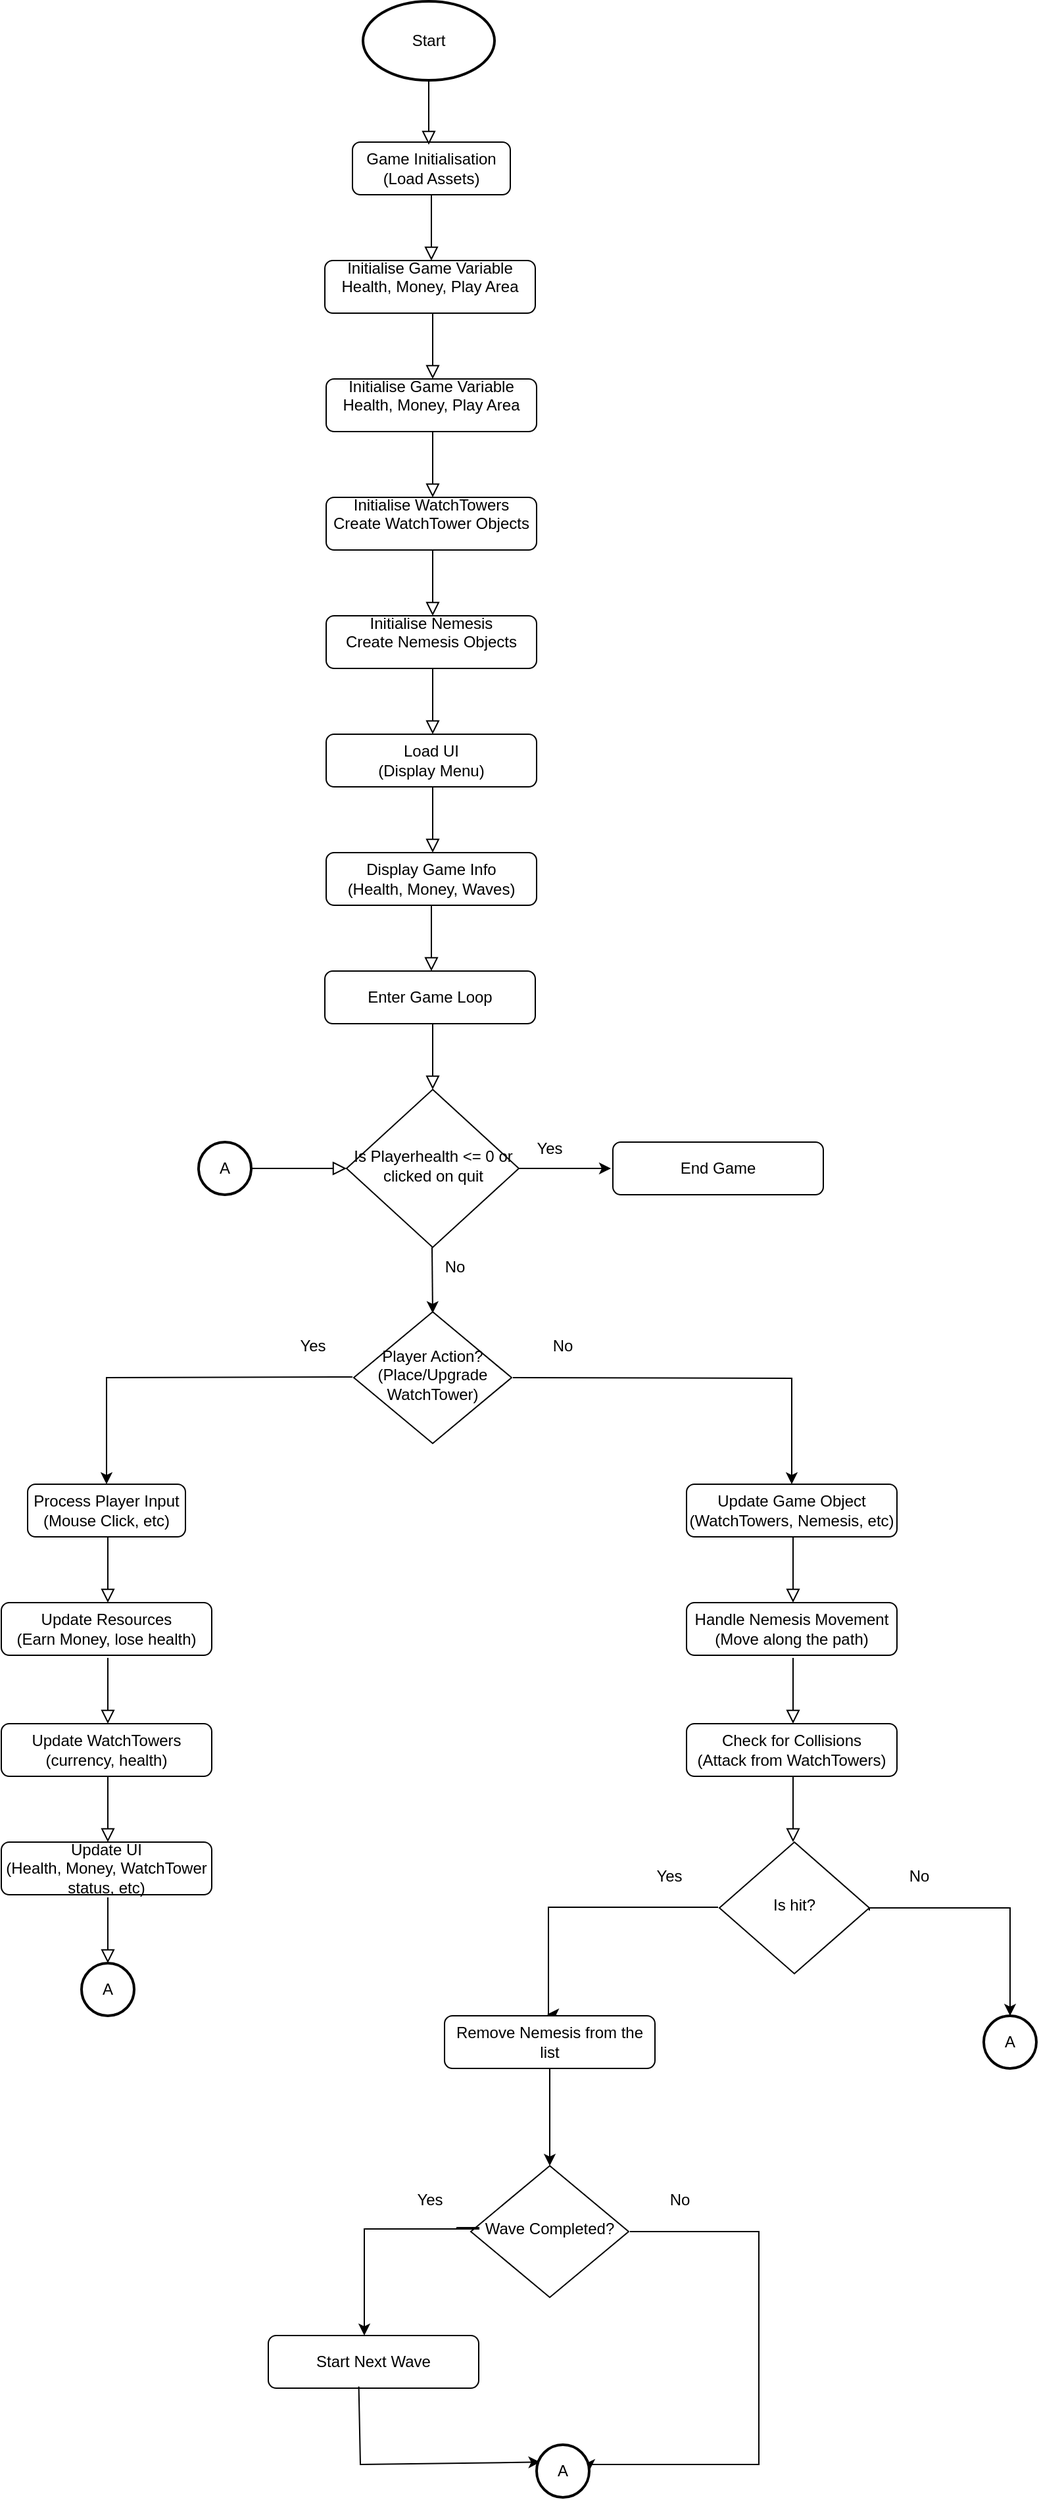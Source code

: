 <mxfile version="26.0.16">
  <diagram id="C5RBs43oDa-KdzZeNtuy" name="Page-1">
    <mxGraphModel dx="1290" dy="621" grid="1" gridSize="10" guides="1" tooltips="1" connect="1" arrows="1" fold="1" page="1" pageScale="1" pageWidth="3300" pageHeight="4681" math="0" shadow="0">
      <root>
        <mxCell id="WIyWlLk6GJQsqaUBKTNV-0" />
        <mxCell id="WIyWlLk6GJQsqaUBKTNV-1" parent="WIyWlLk6GJQsqaUBKTNV-0" />
        <mxCell id="WIyWlLk6GJQsqaUBKTNV-2" value="" style="rounded=0;html=1;jettySize=auto;orthogonalLoop=1;fontSize=11;endArrow=block;endFill=0;endSize=8;strokeWidth=1;shadow=0;labelBackgroundColor=none;edgeStyle=orthogonalEdgeStyle;" parent="WIyWlLk6GJQsqaUBKTNV-1" source="WIyWlLk6GJQsqaUBKTNV-3" edge="1">
          <mxGeometry relative="1" as="geometry">
            <mxPoint x="350" y="270" as="targetPoint" />
          </mxGeometry>
        </mxCell>
        <mxCell id="WIyWlLk6GJQsqaUBKTNV-3" value="Game Initialisation&lt;div&gt;(Load Assets)&lt;/div&gt;" style="rounded=1;whiteSpace=wrap;html=1;fontSize=12;glass=0;strokeWidth=1;shadow=0;" parent="WIyWlLk6GJQsqaUBKTNV-1" vertex="1">
          <mxGeometry x="290" y="180" width="120" height="40" as="geometry" />
        </mxCell>
        <mxCell id="1fdeLEEjjAAhwOauOGlp-2" value="" style="rounded=0;html=1;jettySize=auto;orthogonalLoop=1;fontSize=11;endArrow=block;endFill=0;endSize=8;strokeWidth=1;shadow=0;labelBackgroundColor=none;edgeStyle=orthogonalEdgeStyle;" edge="1" parent="WIyWlLk6GJQsqaUBKTNV-1">
          <mxGeometry relative="1" as="geometry">
            <mxPoint x="348" y="132" as="sourcePoint" />
            <mxPoint x="348" y="182" as="targetPoint" />
          </mxGeometry>
        </mxCell>
        <mxCell id="1fdeLEEjjAAhwOauOGlp-5" value="Initialise Game Variable&lt;div&gt;Health, Money, Play Area&lt;br&gt;&lt;div&gt;&lt;br&gt;&lt;/div&gt;&lt;/div&gt;" style="rounded=1;whiteSpace=wrap;html=1;fontSize=12;glass=0;strokeWidth=1;shadow=0;" vertex="1" parent="WIyWlLk6GJQsqaUBKTNV-1">
          <mxGeometry x="269" y="270" width="160" height="40" as="geometry" />
        </mxCell>
        <mxCell id="1fdeLEEjjAAhwOauOGlp-6" value="" style="rounded=0;html=1;jettySize=auto;orthogonalLoop=1;fontSize=11;endArrow=block;endFill=0;endSize=8;strokeWidth=1;shadow=0;labelBackgroundColor=none;edgeStyle=orthogonalEdgeStyle;" edge="1" parent="WIyWlLk6GJQsqaUBKTNV-1">
          <mxGeometry relative="1" as="geometry">
            <mxPoint x="351" y="310" as="sourcePoint" />
            <mxPoint x="351" y="360" as="targetPoint" />
          </mxGeometry>
        </mxCell>
        <mxCell id="1fdeLEEjjAAhwOauOGlp-7" value="Initialise Game Variable&lt;div&gt;Health, Money, Play Area&lt;br&gt;&lt;div&gt;&lt;br&gt;&lt;/div&gt;&lt;/div&gt;" style="rounded=1;whiteSpace=wrap;html=1;fontSize=12;glass=0;strokeWidth=1;shadow=0;" vertex="1" parent="WIyWlLk6GJQsqaUBKTNV-1">
          <mxGeometry x="270" y="360" width="160" height="40" as="geometry" />
        </mxCell>
        <mxCell id="1fdeLEEjjAAhwOauOGlp-8" value="" style="rounded=0;html=1;jettySize=auto;orthogonalLoop=1;fontSize=11;endArrow=block;endFill=0;endSize=8;strokeWidth=1;shadow=0;labelBackgroundColor=none;edgeStyle=orthogonalEdgeStyle;" edge="1" parent="WIyWlLk6GJQsqaUBKTNV-1">
          <mxGeometry relative="1" as="geometry">
            <mxPoint x="351" y="400" as="sourcePoint" />
            <mxPoint x="351" y="450" as="targetPoint" />
          </mxGeometry>
        </mxCell>
        <mxCell id="1fdeLEEjjAAhwOauOGlp-9" value="Initialise WatchTowers&lt;div&gt;Create WatchTower Objects&lt;br&gt;&lt;div&gt;&lt;div&gt;&lt;br&gt;&lt;/div&gt;&lt;/div&gt;&lt;/div&gt;" style="rounded=1;whiteSpace=wrap;html=1;fontSize=12;glass=0;strokeWidth=1;shadow=0;" vertex="1" parent="WIyWlLk6GJQsqaUBKTNV-1">
          <mxGeometry x="270" y="450" width="160" height="40" as="geometry" />
        </mxCell>
        <mxCell id="1fdeLEEjjAAhwOauOGlp-10" value="" style="rounded=0;html=1;jettySize=auto;orthogonalLoop=1;fontSize=11;endArrow=block;endFill=0;endSize=8;strokeWidth=1;shadow=0;labelBackgroundColor=none;edgeStyle=orthogonalEdgeStyle;" edge="1" parent="WIyWlLk6GJQsqaUBKTNV-1">
          <mxGeometry relative="1" as="geometry">
            <mxPoint x="351" y="490" as="sourcePoint" />
            <mxPoint x="351" y="540" as="targetPoint" />
          </mxGeometry>
        </mxCell>
        <mxCell id="1fdeLEEjjAAhwOauOGlp-11" value="Initialise Nemesis&lt;div&gt;Create Nemesis Objects&lt;br&gt;&lt;div&gt;&lt;div&gt;&lt;br&gt;&lt;/div&gt;&lt;/div&gt;&lt;/div&gt;" style="rounded=1;whiteSpace=wrap;html=1;fontSize=12;glass=0;strokeWidth=1;shadow=0;" vertex="1" parent="WIyWlLk6GJQsqaUBKTNV-1">
          <mxGeometry x="270" y="540" width="160" height="40" as="geometry" />
        </mxCell>
        <mxCell id="1fdeLEEjjAAhwOauOGlp-12" value="" style="rounded=0;html=1;jettySize=auto;orthogonalLoop=1;fontSize=11;endArrow=block;endFill=0;endSize=8;strokeWidth=1;shadow=0;labelBackgroundColor=none;edgeStyle=orthogonalEdgeStyle;" edge="1" parent="WIyWlLk6GJQsqaUBKTNV-1">
          <mxGeometry relative="1" as="geometry">
            <mxPoint x="351" y="580" as="sourcePoint" />
            <mxPoint x="351" y="630" as="targetPoint" />
          </mxGeometry>
        </mxCell>
        <mxCell id="1fdeLEEjjAAhwOauOGlp-13" value="&lt;div&gt;&lt;div&gt;&lt;div&gt;Load UI&lt;/div&gt;&lt;/div&gt;&lt;/div&gt;&lt;div&gt;(Display Menu)&lt;/div&gt;" style="rounded=1;whiteSpace=wrap;html=1;fontSize=12;glass=0;strokeWidth=1;shadow=0;" vertex="1" parent="WIyWlLk6GJQsqaUBKTNV-1">
          <mxGeometry x="270" y="630" width="160" height="40" as="geometry" />
        </mxCell>
        <mxCell id="1fdeLEEjjAAhwOauOGlp-14" value="" style="rounded=0;html=1;jettySize=auto;orthogonalLoop=1;fontSize=11;endArrow=block;endFill=0;endSize=8;strokeWidth=1;shadow=0;labelBackgroundColor=none;edgeStyle=orthogonalEdgeStyle;" edge="1" parent="WIyWlLk6GJQsqaUBKTNV-1">
          <mxGeometry relative="1" as="geometry">
            <mxPoint x="351" y="670" as="sourcePoint" />
            <mxPoint x="351" y="720" as="targetPoint" />
          </mxGeometry>
        </mxCell>
        <mxCell id="1fdeLEEjjAAhwOauOGlp-15" value="&lt;div&gt;&lt;div&gt;&lt;div&gt;Display Game Info&lt;/div&gt;&lt;/div&gt;&lt;/div&gt;&lt;div&gt;(Health, Money, Waves)&lt;/div&gt;" style="rounded=1;whiteSpace=wrap;html=1;fontSize=12;glass=0;strokeWidth=1;shadow=0;" vertex="1" parent="WIyWlLk6GJQsqaUBKTNV-1">
          <mxGeometry x="270" y="720" width="160" height="40" as="geometry" />
        </mxCell>
        <mxCell id="1fdeLEEjjAAhwOauOGlp-17" value="" style="rounded=0;html=1;jettySize=auto;orthogonalLoop=1;fontSize=11;endArrow=block;endFill=0;endSize=8;strokeWidth=1;shadow=0;labelBackgroundColor=none;edgeStyle=orthogonalEdgeStyle;" edge="1" parent="WIyWlLk6GJQsqaUBKTNV-1">
          <mxGeometry relative="1" as="geometry">
            <mxPoint x="350" y="760" as="sourcePoint" />
            <mxPoint x="350" y="810" as="targetPoint" />
          </mxGeometry>
        </mxCell>
        <mxCell id="1fdeLEEjjAAhwOauOGlp-18" value="&lt;div&gt;&lt;div&gt;&lt;div&gt;Enter Game Loop&lt;/div&gt;&lt;/div&gt;&lt;/div&gt;" style="rounded=1;whiteSpace=wrap;html=1;fontSize=12;glass=0;strokeWidth=1;shadow=0;" vertex="1" parent="WIyWlLk6GJQsqaUBKTNV-1">
          <mxGeometry x="269" y="810" width="160" height="40" as="geometry" />
        </mxCell>
        <mxCell id="1fdeLEEjjAAhwOauOGlp-19" value="" style="rounded=0;html=1;jettySize=auto;orthogonalLoop=1;fontSize=11;endArrow=block;endFill=0;endSize=8;strokeWidth=1;shadow=0;labelBackgroundColor=none;edgeStyle=orthogonalEdgeStyle;" edge="1" parent="WIyWlLk6GJQsqaUBKTNV-1">
          <mxGeometry relative="1" as="geometry">
            <mxPoint x="351" y="850" as="sourcePoint" />
            <mxPoint x="351" y="900" as="targetPoint" />
          </mxGeometry>
        </mxCell>
        <mxCell id="1fdeLEEjjAAhwOauOGlp-21" value="Player Action?&lt;div&gt;(Place/Upgrade WatchTower)&lt;/div&gt;" style="rhombus;whiteSpace=wrap;html=1;shadow=0;fontFamily=Helvetica;fontSize=12;align=center;strokeWidth=1;spacing=6;spacingTop=-4;" vertex="1" parent="WIyWlLk6GJQsqaUBKTNV-1">
          <mxGeometry x="291" y="1069" width="120" height="100" as="geometry" />
        </mxCell>
        <mxCell id="1fdeLEEjjAAhwOauOGlp-25" value="" style="edgeStyle=orthogonalEdgeStyle;rounded=0;orthogonalLoop=1;jettySize=auto;html=1;entryX=0.5;entryY=0;entryDx=0;entryDy=0;" edge="1" parent="WIyWlLk6GJQsqaUBKTNV-1" target="1fdeLEEjjAAhwOauOGlp-26">
          <mxGeometry relative="1" as="geometry">
            <mxPoint x="412" y="1119" as="sourcePoint" />
            <mxPoint x="462" y="1119" as="targetPoint" />
          </mxGeometry>
        </mxCell>
        <mxCell id="1fdeLEEjjAAhwOauOGlp-26" value="Update Game Object&lt;div&gt;(WatchTowers, Nemesis, etc)&lt;/div&gt;" style="rounded=1;whiteSpace=wrap;html=1;fontSize=12;glass=0;strokeWidth=1;shadow=0;" vertex="1" parent="WIyWlLk6GJQsqaUBKTNV-1">
          <mxGeometry x="544" y="1200" width="160" height="40" as="geometry" />
        </mxCell>
        <mxCell id="1fdeLEEjjAAhwOauOGlp-29" value="" style="edgeStyle=orthogonalEdgeStyle;rounded=0;orthogonalLoop=1;jettySize=auto;html=1;entryX=0.5;entryY=0;entryDx=0;entryDy=0;" edge="1" parent="WIyWlLk6GJQsqaUBKTNV-1" target="1fdeLEEjjAAhwOauOGlp-30">
          <mxGeometry relative="1" as="geometry">
            <mxPoint x="290" y="1118.5" as="sourcePoint" />
            <mxPoint x="240" y="1118.5" as="targetPoint" />
          </mxGeometry>
        </mxCell>
        <mxCell id="1fdeLEEjjAAhwOauOGlp-30" value="Process Player Input&lt;div&gt;(Mouse Click, etc)&lt;/div&gt;" style="rounded=1;whiteSpace=wrap;html=1;fontSize=12;glass=0;strokeWidth=1;shadow=0;" vertex="1" parent="WIyWlLk6GJQsqaUBKTNV-1">
          <mxGeometry x="43" y="1200" width="120" height="40" as="geometry" />
        </mxCell>
        <mxCell id="1fdeLEEjjAAhwOauOGlp-31" value="Yes" style="text;strokeColor=none;align=center;fillColor=none;html=1;verticalAlign=middle;whiteSpace=wrap;rounded=0;" vertex="1" parent="WIyWlLk6GJQsqaUBKTNV-1">
          <mxGeometry x="230" y="1090" width="60" height="10" as="geometry" />
        </mxCell>
        <mxCell id="1fdeLEEjjAAhwOauOGlp-32" value="No" style="text;strokeColor=none;align=center;fillColor=none;html=1;verticalAlign=middle;whiteSpace=wrap;rounded=0;" vertex="1" parent="WIyWlLk6GJQsqaUBKTNV-1">
          <mxGeometry x="420" y="1080" width="60" height="30" as="geometry" />
        </mxCell>
        <mxCell id="1fdeLEEjjAAhwOauOGlp-34" value="" style="rounded=0;html=1;jettySize=auto;orthogonalLoop=1;fontSize=11;endArrow=block;endFill=0;endSize=8;strokeWidth=1;shadow=0;labelBackgroundColor=none;edgeStyle=orthogonalEdgeStyle;" edge="1" parent="WIyWlLk6GJQsqaUBKTNV-1">
          <mxGeometry relative="1" as="geometry">
            <mxPoint x="625" y="1240" as="sourcePoint" />
            <mxPoint x="625" y="1290" as="targetPoint" />
          </mxGeometry>
        </mxCell>
        <mxCell id="1fdeLEEjjAAhwOauOGlp-35" value="&lt;div&gt;&lt;div&gt;&lt;div&gt;Handle Nemesis Movement&lt;/div&gt;&lt;/div&gt;&lt;/div&gt;&lt;div&gt;(Move along the path)&lt;/div&gt;" style="rounded=1;whiteSpace=wrap;html=1;fontSize=12;glass=0;strokeWidth=1;shadow=0;" vertex="1" parent="WIyWlLk6GJQsqaUBKTNV-1">
          <mxGeometry x="544" y="1290" width="160" height="40" as="geometry" />
        </mxCell>
        <mxCell id="1fdeLEEjjAAhwOauOGlp-37" value="" style="rounded=0;html=1;jettySize=auto;orthogonalLoop=1;fontSize=11;endArrow=block;endFill=0;endSize=8;strokeWidth=1;shadow=0;labelBackgroundColor=none;edgeStyle=orthogonalEdgeStyle;" edge="1" parent="WIyWlLk6GJQsqaUBKTNV-1">
          <mxGeometry relative="1" as="geometry">
            <mxPoint x="625" y="1332" as="sourcePoint" />
            <mxPoint x="625" y="1382" as="targetPoint" />
          </mxGeometry>
        </mxCell>
        <mxCell id="1fdeLEEjjAAhwOauOGlp-38" value="&lt;div&gt;Check for Collisions&lt;/div&gt;&lt;div&gt;(Attack from WatchTowers)&lt;/div&gt;" style="rounded=1;whiteSpace=wrap;html=1;fontSize=12;glass=0;strokeWidth=1;shadow=0;" vertex="1" parent="WIyWlLk6GJQsqaUBKTNV-1">
          <mxGeometry x="544" y="1382" width="160" height="40" as="geometry" />
        </mxCell>
        <mxCell id="1fdeLEEjjAAhwOauOGlp-39" value="" style="rounded=0;html=1;jettySize=auto;orthogonalLoop=1;fontSize=11;endArrow=block;endFill=0;endSize=8;strokeWidth=1;shadow=0;labelBackgroundColor=none;edgeStyle=orthogonalEdgeStyle;" edge="1" parent="WIyWlLk6GJQsqaUBKTNV-1">
          <mxGeometry relative="1" as="geometry">
            <mxPoint x="104" y="1240" as="sourcePoint" />
            <mxPoint x="104" y="1290" as="targetPoint" />
          </mxGeometry>
        </mxCell>
        <mxCell id="1fdeLEEjjAAhwOauOGlp-40" value="&lt;div&gt;&lt;div&gt;&lt;div&gt;Update Resources&lt;/div&gt;&lt;/div&gt;&lt;/div&gt;&lt;div&gt;(Earn Money, lose health)&lt;/div&gt;" style="rounded=1;whiteSpace=wrap;html=1;fontSize=12;glass=0;strokeWidth=1;shadow=0;" vertex="1" parent="WIyWlLk6GJQsqaUBKTNV-1">
          <mxGeometry x="23" y="1290" width="160" height="40" as="geometry" />
        </mxCell>
        <mxCell id="1fdeLEEjjAAhwOauOGlp-41" value="" style="rounded=0;html=1;jettySize=auto;orthogonalLoop=1;fontSize=11;endArrow=block;endFill=0;endSize=8;strokeWidth=1;shadow=0;labelBackgroundColor=none;edgeStyle=orthogonalEdgeStyle;" edge="1" parent="WIyWlLk6GJQsqaUBKTNV-1">
          <mxGeometry relative="1" as="geometry">
            <mxPoint x="104" y="1332" as="sourcePoint" />
            <mxPoint x="104" y="1382" as="targetPoint" />
          </mxGeometry>
        </mxCell>
        <mxCell id="1fdeLEEjjAAhwOauOGlp-42" value="&lt;div&gt;Update WatchTowers&lt;/div&gt;&lt;div&gt;(currency, health)&lt;/div&gt;" style="rounded=1;whiteSpace=wrap;html=1;fontSize=12;glass=0;strokeWidth=1;shadow=0;" vertex="1" parent="WIyWlLk6GJQsqaUBKTNV-1">
          <mxGeometry x="23" y="1382" width="160" height="40" as="geometry" />
        </mxCell>
        <mxCell id="1fdeLEEjjAAhwOauOGlp-43" value="" style="rounded=0;html=1;jettySize=auto;orthogonalLoop=1;fontSize=11;endArrow=block;endFill=0;endSize=8;strokeWidth=1;shadow=0;labelBackgroundColor=none;edgeStyle=orthogonalEdgeStyle;" edge="1" parent="WIyWlLk6GJQsqaUBKTNV-1">
          <mxGeometry relative="1" as="geometry">
            <mxPoint x="104" y="1422" as="sourcePoint" />
            <mxPoint x="104" y="1472" as="targetPoint" />
          </mxGeometry>
        </mxCell>
        <mxCell id="1fdeLEEjjAAhwOauOGlp-44" value="&lt;div&gt;&lt;div&gt;&lt;div&gt;Update UI&lt;/div&gt;&lt;/div&gt;&lt;/div&gt;&lt;div&gt;(Health, Money, WatchTower status, etc)&lt;/div&gt;" style="rounded=1;whiteSpace=wrap;html=1;fontSize=12;glass=0;strokeWidth=1;shadow=0;" vertex="1" parent="WIyWlLk6GJQsqaUBKTNV-1">
          <mxGeometry x="23" y="1472" width="160" height="40" as="geometry" />
        </mxCell>
        <mxCell id="1fdeLEEjjAAhwOauOGlp-45" value="" style="rounded=0;html=1;jettySize=auto;orthogonalLoop=1;fontSize=11;endArrow=block;endFill=0;endSize=8;strokeWidth=1;shadow=0;labelBackgroundColor=none;edgeStyle=orthogonalEdgeStyle;" edge="1" parent="WIyWlLk6GJQsqaUBKTNV-1">
          <mxGeometry relative="1" as="geometry">
            <mxPoint x="104" y="1514" as="sourcePoint" />
            <mxPoint x="104" y="1564" as="targetPoint" />
          </mxGeometry>
        </mxCell>
        <mxCell id="1fdeLEEjjAAhwOauOGlp-46" value="&lt;div&gt;Start Next Wave&lt;/div&gt;" style="rounded=1;whiteSpace=wrap;html=1;fontSize=12;glass=0;strokeWidth=1;shadow=0;" vertex="1" parent="WIyWlLk6GJQsqaUBKTNV-1">
          <mxGeometry x="226" y="1847" width="160" height="40" as="geometry" />
        </mxCell>
        <mxCell id="1fdeLEEjjAAhwOauOGlp-47" value="Wave Completed?" style="rhombus;whiteSpace=wrap;html=1;shadow=0;fontFamily=Helvetica;fontSize=12;align=center;strokeWidth=1;spacing=6;spacingTop=-4;" vertex="1" parent="WIyWlLk6GJQsqaUBKTNV-1">
          <mxGeometry x="380" y="1718" width="120" height="100" as="geometry" />
        </mxCell>
        <mxCell id="1fdeLEEjjAAhwOauOGlp-48" value="" style="edgeStyle=orthogonalEdgeStyle;rounded=0;orthogonalLoop=1;jettySize=auto;html=1;entryX=1;entryY=0.5;entryDx=0;entryDy=0;entryPerimeter=0;" edge="1" parent="WIyWlLk6GJQsqaUBKTNV-1" target="1fdeLEEjjAAhwOauOGlp-96">
          <mxGeometry relative="1" as="geometry">
            <mxPoint x="501" y="1768" as="sourcePoint" />
            <mxPoint x="529" y="1945" as="targetPoint" />
            <Array as="points">
              <mxPoint x="599" y="1768" />
              <mxPoint x="599" y="1945" />
              <mxPoint x="470" y="1945" />
            </Array>
          </mxGeometry>
        </mxCell>
        <mxCell id="1fdeLEEjjAAhwOauOGlp-49" value="" style="edgeStyle=orthogonalEdgeStyle;rounded=0;orthogonalLoop=1;jettySize=auto;html=1;entryX=0.5;entryY=0;entryDx=0;entryDy=0;" edge="1" parent="WIyWlLk6GJQsqaUBKTNV-1">
          <mxGeometry relative="1" as="geometry">
            <mxPoint x="369" y="1765" as="sourcePoint" />
            <mxPoint x="299" y="1847" as="targetPoint" />
            <Array as="points">
              <mxPoint x="386" y="1765" />
              <mxPoint x="386" y="1766" />
              <mxPoint x="299" y="1766" />
            </Array>
          </mxGeometry>
        </mxCell>
        <mxCell id="1fdeLEEjjAAhwOauOGlp-50" value="Yes" style="text;strokeColor=none;align=center;fillColor=none;html=1;verticalAlign=middle;whiteSpace=wrap;rounded=0;" vertex="1" parent="WIyWlLk6GJQsqaUBKTNV-1">
          <mxGeometry x="319" y="1739" width="60" height="10" as="geometry" />
        </mxCell>
        <mxCell id="1fdeLEEjjAAhwOauOGlp-51" value="No" style="text;strokeColor=none;align=center;fillColor=none;html=1;verticalAlign=middle;whiteSpace=wrap;rounded=0;" vertex="1" parent="WIyWlLk6GJQsqaUBKTNV-1">
          <mxGeometry x="509" y="1729" width="60" height="30" as="geometry" />
        </mxCell>
        <mxCell id="1fdeLEEjjAAhwOauOGlp-54" value="" style="endArrow=classic;html=1;rounded=0;entryX=0.07;entryY=0.33;entryDx=0;entryDy=0;exitX=0.43;exitY=0.97;exitDx=0;exitDy=0;exitPerimeter=0;entryPerimeter=0;" edge="1" parent="WIyWlLk6GJQsqaUBKTNV-1" source="1fdeLEEjjAAhwOauOGlp-46" target="1fdeLEEjjAAhwOauOGlp-96">
          <mxGeometry width="50" height="50" relative="1" as="geometry">
            <mxPoint x="242.6" y="1883.4" as="sourcePoint" />
            <mxPoint x="369" y="1945" as="targetPoint" />
            <Array as="points">
              <mxPoint x="296" y="1945" />
            </Array>
          </mxGeometry>
        </mxCell>
        <mxCell id="1fdeLEEjjAAhwOauOGlp-55" value="" style="rounded=0;html=1;jettySize=auto;orthogonalLoop=1;fontSize=11;endArrow=block;endFill=0;endSize=8;strokeWidth=1;shadow=0;labelBackgroundColor=none;edgeStyle=orthogonalEdgeStyle;" edge="1" parent="WIyWlLk6GJQsqaUBKTNV-1">
          <mxGeometry relative="1" as="geometry">
            <mxPoint x="625" y="1422" as="sourcePoint" />
            <mxPoint x="625" y="1472" as="targetPoint" />
          </mxGeometry>
        </mxCell>
        <mxCell id="1fdeLEEjjAAhwOauOGlp-71" value="Start" style="strokeWidth=2;html=1;shape=mxgraph.flowchart.start_1;whiteSpace=wrap;" vertex="1" parent="WIyWlLk6GJQsqaUBKTNV-1">
          <mxGeometry x="298" y="73" width="100" height="60" as="geometry" />
        </mxCell>
        <mxCell id="1fdeLEEjjAAhwOauOGlp-74" value="Is Playerhealth &amp;lt;= 0 or clicked on quit" style="rhombus;whiteSpace=wrap;html=1;shadow=0;fontFamily=Helvetica;fontSize=12;align=center;strokeWidth=1;spacing=6;spacingTop=-4;" vertex="1" parent="WIyWlLk6GJQsqaUBKTNV-1">
          <mxGeometry x="285.5" y="900" width="131" height="120" as="geometry" />
        </mxCell>
        <mxCell id="1fdeLEEjjAAhwOauOGlp-76" value="" style="endArrow=classic;html=1;rounded=0;" edge="1" parent="WIyWlLk6GJQsqaUBKTNV-1">
          <mxGeometry width="50" height="50" relative="1" as="geometry">
            <mxPoint x="416.5" y="960" as="sourcePoint" />
            <mxPoint x="486.5" y="960" as="targetPoint" />
          </mxGeometry>
        </mxCell>
        <mxCell id="1fdeLEEjjAAhwOauOGlp-77" value="&lt;div&gt;&lt;div&gt;&lt;div&gt;End Game&lt;/div&gt;&lt;/div&gt;&lt;/div&gt;" style="rounded=1;whiteSpace=wrap;html=1;fontSize=12;glass=0;strokeWidth=1;shadow=0;" vertex="1" parent="WIyWlLk6GJQsqaUBKTNV-1">
          <mxGeometry x="488" y="940" width="160" height="40" as="geometry" />
        </mxCell>
        <mxCell id="1fdeLEEjjAAhwOauOGlp-79" value="" style="endArrow=classic;html=1;rounded=0;" edge="1" parent="WIyWlLk6GJQsqaUBKTNV-1">
          <mxGeometry width="50" height="50" relative="1" as="geometry">
            <mxPoint x="350.5" y="1020" as="sourcePoint" />
            <mxPoint x="351" y="1070" as="targetPoint" />
          </mxGeometry>
        </mxCell>
        <mxCell id="1fdeLEEjjAAhwOauOGlp-80" value="Yes" style="text;strokeColor=none;align=center;fillColor=none;html=1;verticalAlign=middle;whiteSpace=wrap;rounded=0;" vertex="1" parent="WIyWlLk6GJQsqaUBKTNV-1">
          <mxGeometry x="410" y="940" width="60" height="10" as="geometry" />
        </mxCell>
        <mxCell id="1fdeLEEjjAAhwOauOGlp-81" value="No" style="text;strokeColor=none;align=center;fillColor=none;html=1;verticalAlign=middle;whiteSpace=wrap;rounded=0;" vertex="1" parent="WIyWlLk6GJQsqaUBKTNV-1">
          <mxGeometry x="338" y="1020" width="60" height="30" as="geometry" />
        </mxCell>
        <mxCell id="1fdeLEEjjAAhwOauOGlp-83" value="A" style="strokeWidth=2;html=1;shape=mxgraph.flowchart.start_2;whiteSpace=wrap;" vertex="1" parent="WIyWlLk6GJQsqaUBKTNV-1">
          <mxGeometry x="173" y="940" width="40" height="40" as="geometry" />
        </mxCell>
        <mxCell id="1fdeLEEjjAAhwOauOGlp-84" value="" style="rounded=0;html=1;jettySize=auto;orthogonalLoop=1;fontSize=11;endArrow=block;endFill=0;endSize=8;strokeWidth=1;shadow=0;labelBackgroundColor=none;edgeStyle=orthogonalEdgeStyle;entryX=0;entryY=0.5;entryDx=0;entryDy=0;exitX=1;exitY=0.5;exitDx=0;exitDy=0;exitPerimeter=0;" edge="1" parent="WIyWlLk6GJQsqaUBKTNV-1" source="1fdeLEEjjAAhwOauOGlp-83" target="1fdeLEEjjAAhwOauOGlp-74">
          <mxGeometry relative="1" as="geometry">
            <mxPoint x="235" y="770" as="sourcePoint" />
            <mxPoint x="235" y="820" as="targetPoint" />
          </mxGeometry>
        </mxCell>
        <mxCell id="1fdeLEEjjAAhwOauOGlp-85" value="A" style="strokeWidth=2;html=1;shape=mxgraph.flowchart.start_2;whiteSpace=wrap;" vertex="1" parent="WIyWlLk6GJQsqaUBKTNV-1">
          <mxGeometry x="84" y="1564" width="40" height="40" as="geometry" />
        </mxCell>
        <mxCell id="1fdeLEEjjAAhwOauOGlp-86" value="Is hit?" style="rhombus;whiteSpace=wrap;html=1;shadow=0;fontFamily=Helvetica;fontSize=12;align=center;strokeWidth=1;spacing=6;spacingTop=-4;" vertex="1" parent="WIyWlLk6GJQsqaUBKTNV-1">
          <mxGeometry x="569" y="1472" width="114" height="100" as="geometry" />
        </mxCell>
        <mxCell id="1fdeLEEjjAAhwOauOGlp-88" value="" style="edgeStyle=orthogonalEdgeStyle;rounded=0;orthogonalLoop=1;jettySize=auto;html=1;entryX=0.5;entryY=0;entryDx=0;entryDy=0;" edge="1" parent="WIyWlLk6GJQsqaUBKTNV-1">
          <mxGeometry relative="1" as="geometry">
            <mxPoint x="568" y="1521.5" as="sourcePoint" />
            <mxPoint x="438" y="1603" as="targetPoint" />
            <Array as="points">
              <mxPoint x="439" y="1522" />
            </Array>
          </mxGeometry>
        </mxCell>
        <mxCell id="1fdeLEEjjAAhwOauOGlp-89" value="Yes" style="text;strokeColor=none;align=center;fillColor=none;html=1;verticalAlign=middle;whiteSpace=wrap;rounded=0;" vertex="1" parent="WIyWlLk6GJQsqaUBKTNV-1">
          <mxGeometry x="504" y="1493" width="54" height="10" as="geometry" />
        </mxCell>
        <mxCell id="1fdeLEEjjAAhwOauOGlp-90" value="No" style="text;strokeColor=none;align=center;fillColor=none;html=1;verticalAlign=middle;whiteSpace=wrap;rounded=0;" vertex="1" parent="WIyWlLk6GJQsqaUBKTNV-1">
          <mxGeometry x="694" y="1483" width="54" height="30" as="geometry" />
        </mxCell>
        <mxCell id="1fdeLEEjjAAhwOauOGlp-91" value="&lt;div&gt;Remove Nemesis from the list&lt;/div&gt;" style="rounded=1;whiteSpace=wrap;html=1;fontSize=12;glass=0;strokeWidth=1;shadow=0;" vertex="1" parent="WIyWlLk6GJQsqaUBKTNV-1">
          <mxGeometry x="360" y="1604" width="160" height="40" as="geometry" />
        </mxCell>
        <mxCell id="1fdeLEEjjAAhwOauOGlp-93" value="A" style="strokeWidth=2;html=1;shape=mxgraph.flowchart.start_2;whiteSpace=wrap;" vertex="1" parent="WIyWlLk6GJQsqaUBKTNV-1">
          <mxGeometry x="770" y="1604" width="40" height="40" as="geometry" />
        </mxCell>
        <mxCell id="1fdeLEEjjAAhwOauOGlp-95" value="" style="endArrow=classic;html=1;rounded=0;exitX=0.5;exitY=1;exitDx=0;exitDy=0;" edge="1" parent="WIyWlLk6GJQsqaUBKTNV-1" source="1fdeLEEjjAAhwOauOGlp-91" target="1fdeLEEjjAAhwOauOGlp-47">
          <mxGeometry width="50" height="50" relative="1" as="geometry">
            <mxPoint x="440" y="1650" as="sourcePoint" />
            <mxPoint x="470" y="1660" as="targetPoint" />
          </mxGeometry>
        </mxCell>
        <mxCell id="1fdeLEEjjAAhwOauOGlp-96" value="A" style="strokeWidth=2;html=1;shape=mxgraph.flowchart.start_2;whiteSpace=wrap;" vertex="1" parent="WIyWlLk6GJQsqaUBKTNV-1">
          <mxGeometry x="430" y="1930" width="40" height="40" as="geometry" />
        </mxCell>
        <mxCell id="1fdeLEEjjAAhwOauOGlp-98" value="" style="edgeStyle=orthogonalEdgeStyle;rounded=0;orthogonalLoop=1;jettySize=auto;html=1;entryX=0.5;entryY=0;entryDx=0;entryDy=0;exitX=1;exitY=0.5;exitDx=0;exitDy=0;entryPerimeter=0;" edge="1" parent="WIyWlLk6GJQsqaUBKTNV-1" target="1fdeLEEjjAAhwOauOGlp-93">
          <mxGeometry relative="1" as="geometry">
            <mxPoint x="683" y="1524" as="sourcePoint" />
            <mxPoint x="720" y="1615" as="targetPoint" />
            <Array as="points">
              <mxPoint x="683" y="1522" />
              <mxPoint x="790" y="1522" />
            </Array>
          </mxGeometry>
        </mxCell>
      </root>
    </mxGraphModel>
  </diagram>
</mxfile>
